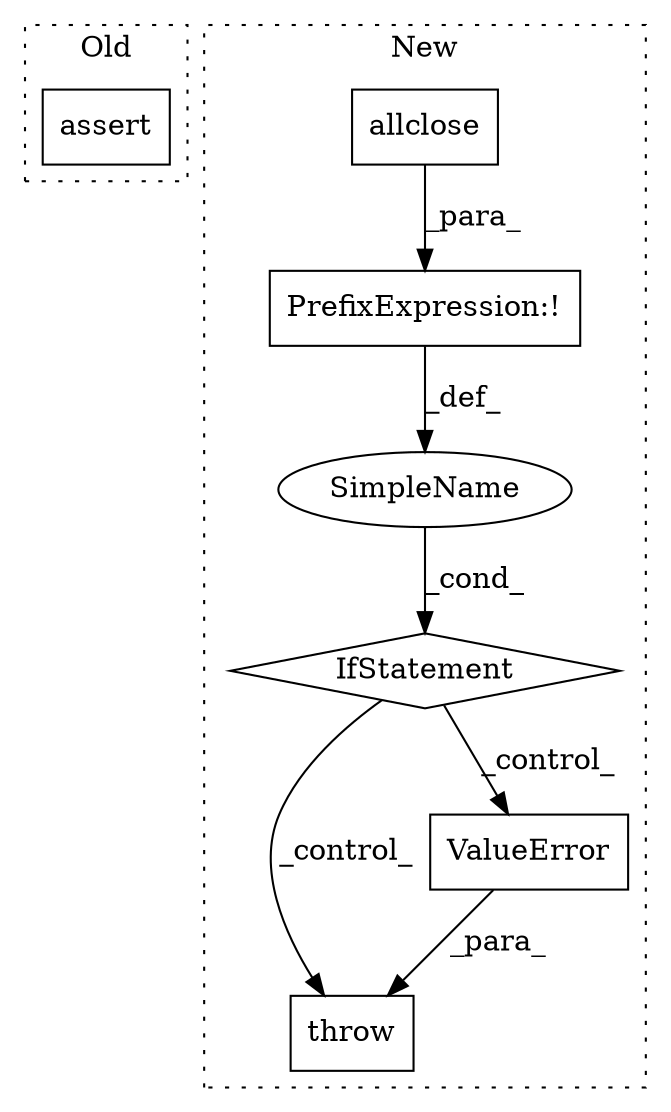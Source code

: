 digraph G {
subgraph cluster0 {
1 [label="assert" a="6" s="4290" l="7" shape="box"];
label = "Old";
style="dotted";
}
subgraph cluster1 {
2 [label="allclose" a="32" s="4301,4557" l="9,1" shape="box"];
3 [label="IfStatement" a="25" s="4290,4558" l="4,2" shape="diamond"];
4 [label="SimpleName" a="42" s="" l="" shape="ellipse"];
5 [label="throw" a="53" s="4568" l="6" shape="box"];
6 [label="PrefixExpression:!" a="38" s="4294" l="1" shape="box"];
7 [label="ValueError" a="32" s="4574,4938" l="11,2" shape="box"];
label = "New";
style="dotted";
}
2 -> 6 [label="_para_"];
3 -> 7 [label="_control_"];
3 -> 5 [label="_control_"];
4 -> 3 [label="_cond_"];
6 -> 4 [label="_def_"];
7 -> 5 [label="_para_"];
}